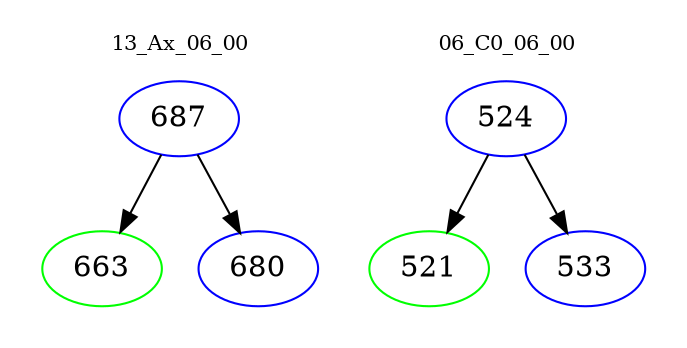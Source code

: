 digraph{
subgraph cluster_0 {
color = white
label = "13_Ax_06_00";
fontsize=10;
T0_687 [label="687", color="blue"]
T0_687 -> T0_663 [color="black"]
T0_663 [label="663", color="green"]
T0_687 -> T0_680 [color="black"]
T0_680 [label="680", color="blue"]
}
subgraph cluster_1 {
color = white
label = "06_C0_06_00";
fontsize=10;
T1_524 [label="524", color="blue"]
T1_524 -> T1_521 [color="black"]
T1_521 [label="521", color="green"]
T1_524 -> T1_533 [color="black"]
T1_533 [label="533", color="blue"]
}
}
